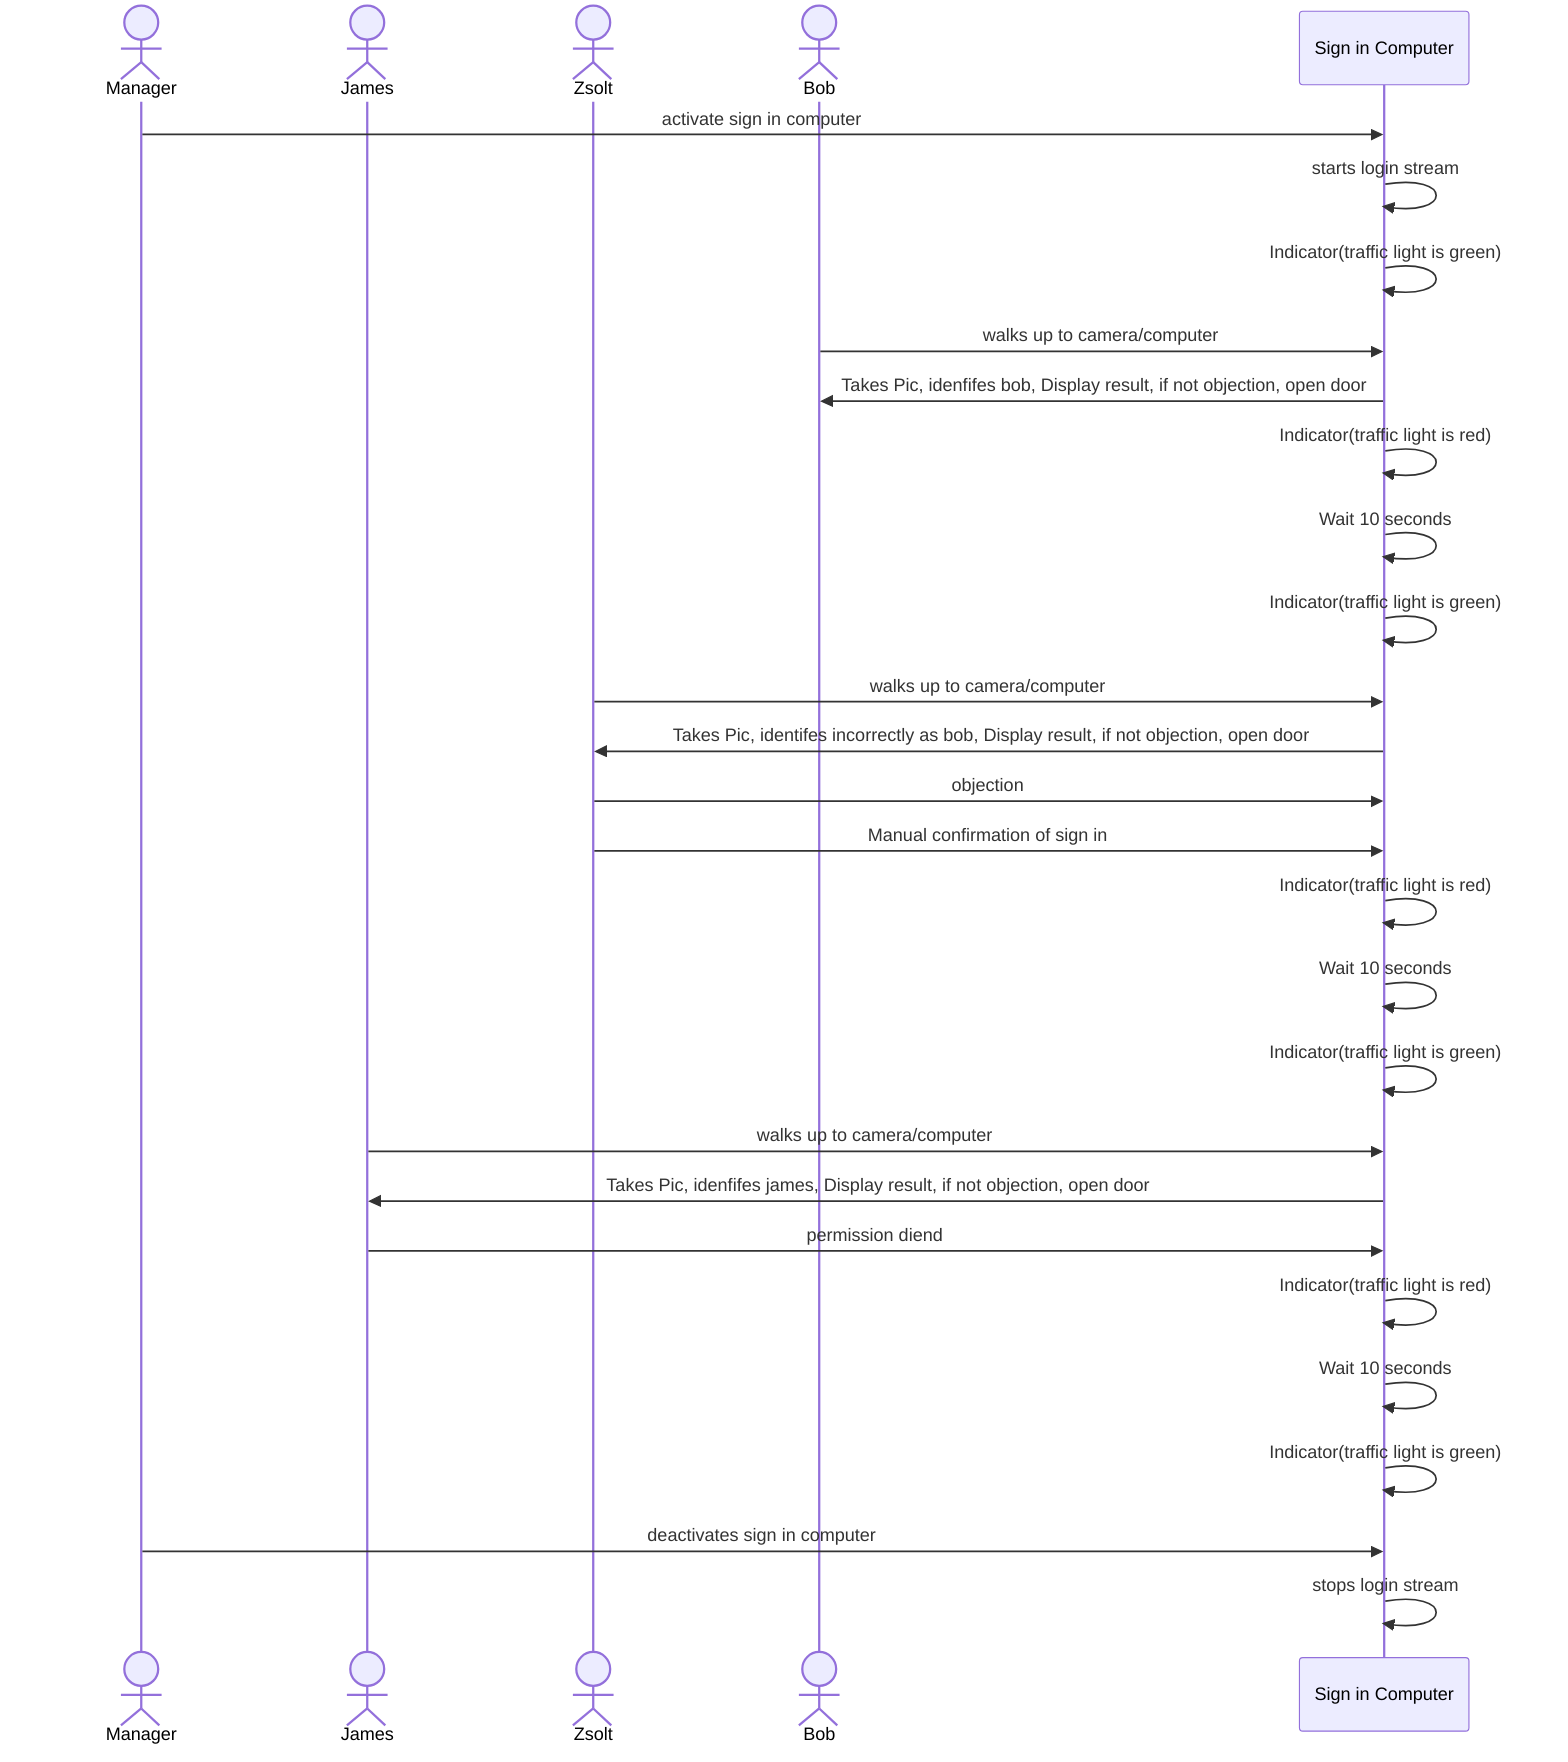 sequenceDiagram
    Actor admin as Manager

    Actor james as James
    Actor zsolt as Zsolt
    Actor bob as Bob

    Participant website as Sign in Computer

    admin->>website: activate sign in computer
    website->>website: starts login stream
    website->>website: Indicator(traffic light is green)

    bob->>website: walks up to camera/computer
    website->>bob: Takes Pic, idenfifes bob, Display result, if not objection, open door
    website->>website: Indicator(traffic light is red)
    website->>website: Wait 10 seconds
    website->>website: Indicator(traffic light is green)


    zsolt->>website: walks up to camera/computer
    website->>zsolt: Takes Pic, identifes incorrectly as bob, Display result, if not objection, open door
    zsolt->>website: objection
    zsolt->>website: Manual confirmation of sign in
    website->>website: Indicator(traffic light is red)
    website->>website: Wait 10 seconds
    website->>website: Indicator(traffic light is green)

    james->>website: walks up to camera/computer
    website->>james: Takes Pic, idenfifes james, Display result, if not objection, open door
    james->>website: permission diend
    website->>website: Indicator(traffic light is red)
    website->>website: Wait 10 seconds
    website->>website: Indicator(traffic light is green)


    admin->>website: deactivates sign in computer
    website->>website: stops login stream